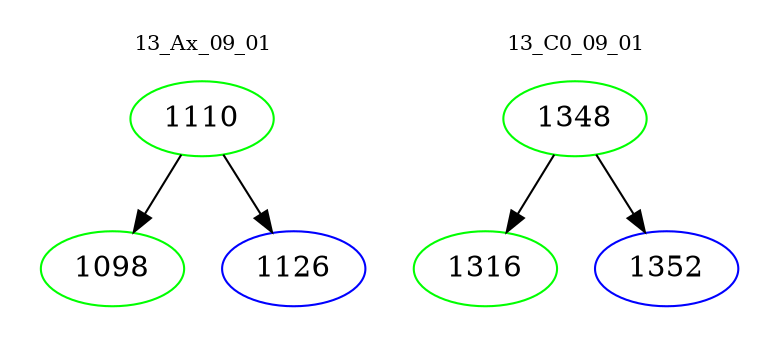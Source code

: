 digraph{
subgraph cluster_0 {
color = white
label = "13_Ax_09_01";
fontsize=10;
T0_1110 [label="1110", color="green"]
T0_1110 -> T0_1098 [color="black"]
T0_1098 [label="1098", color="green"]
T0_1110 -> T0_1126 [color="black"]
T0_1126 [label="1126", color="blue"]
}
subgraph cluster_1 {
color = white
label = "13_C0_09_01";
fontsize=10;
T1_1348 [label="1348", color="green"]
T1_1348 -> T1_1316 [color="black"]
T1_1316 [label="1316", color="green"]
T1_1348 -> T1_1352 [color="black"]
T1_1352 [label="1352", color="blue"]
}
}
